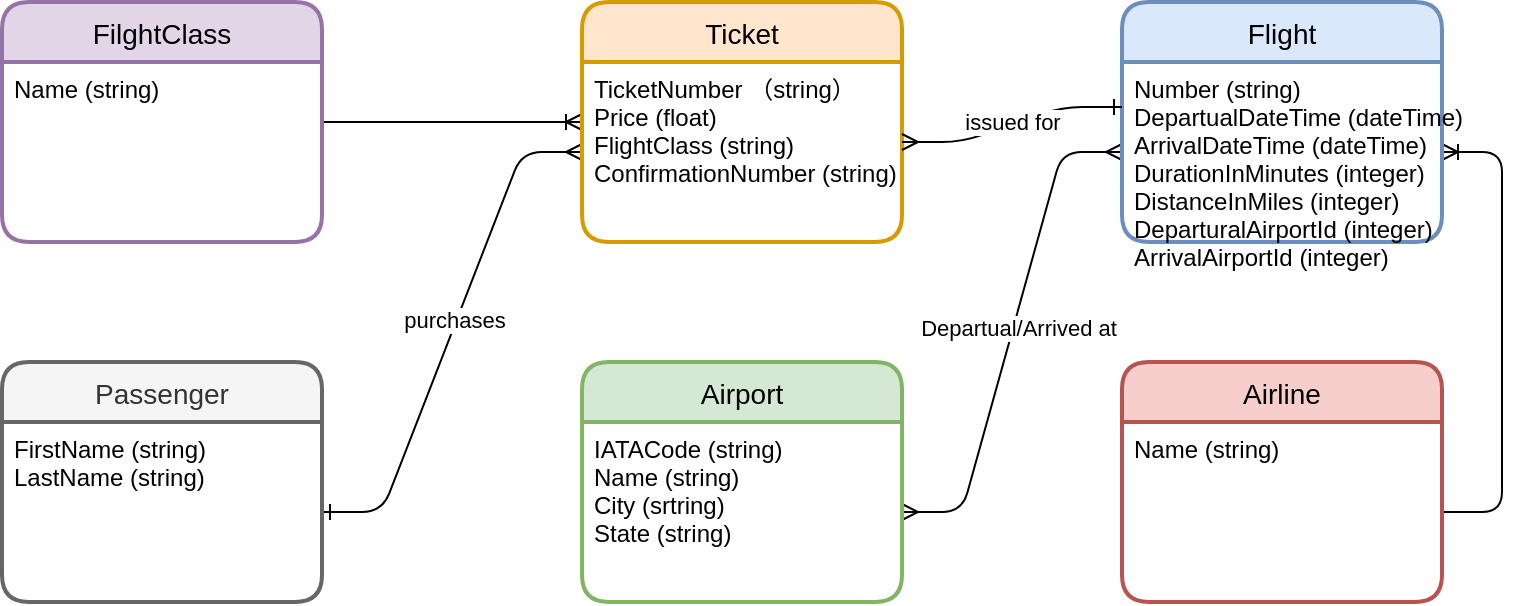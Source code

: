 <mxfile version="13.3.5" type="device"><diagram id="C5RBs43oDa-KdzZeNtuy" name="Page-1"><mxGraphModel dx="769" dy="540" grid="1" gridSize="10" guides="1" tooltips="1" connect="1" arrows="1" fold="1" page="1" pageScale="1" pageWidth="827" pageHeight="1169" math="0" shadow="0"><root><mxCell id="WIyWlLk6GJQsqaUBKTNV-0"/><mxCell id="WIyWlLk6GJQsqaUBKTNV-1" parent="WIyWlLk6GJQsqaUBKTNV-0"/><mxCell id="BMDhAagSydivBnA5uflI-13" value="" style="edgeStyle=entityRelationEdgeStyle;fontSize=12;html=1;endArrow=ERmany;startArrow=ERmany;entryX=0;entryY=0.5;entryDx=0;entryDy=0;" parent="WIyWlLk6GJQsqaUBKTNV-1" source="BMDhAagSydivBnA5uflI-7" target="BMDhAagSydivBnA5uflI-3" edge="1"><mxGeometry width="100" height="100" relative="1" as="geometry"><mxPoint x="340" y="330" as="sourcePoint"/><mxPoint x="440" y="230" as="targetPoint"/></mxGeometry></mxCell><mxCell id="BMDhAagSydivBnA5uflI-14" value="Departual/Arrived at" style="edgeLabel;html=1;align=center;verticalAlign=middle;resizable=0;points=[];" parent="BMDhAagSydivBnA5uflI-13" vertex="1" connectable="0"><mxGeometry x="0.031" y="-3" relative="1" as="geometry"><mxPoint x="-1" as="offset"/></mxGeometry></mxCell><mxCell id="BMDhAagSydivBnA5uflI-16" value="" style="edgeStyle=entityRelationEdgeStyle;fontSize=12;html=1;endArrow=ERmany;startArrow=ERone;entryX=0;entryY=0.5;entryDx=0;entryDy=0;exitX=1;exitY=0.5;exitDx=0;exitDy=0;startFill=0;" parent="WIyWlLk6GJQsqaUBKTNV-1" source="BMDhAagSydivBnA5uflI-1" target="BMDhAagSydivBnA5uflI-12" edge="1"><mxGeometry width="100" height="100" relative="1" as="geometry"><mxPoint x="220" y="243" as="sourcePoint"/><mxPoint x="440" y="230" as="targetPoint"/></mxGeometry></mxCell><mxCell id="5xCjttxP4g9EqCqBEcz1-0" value="purchases&lt;br&gt;" style="edgeLabel;html=1;align=center;verticalAlign=middle;resizable=0;points=[];" parent="BMDhAagSydivBnA5uflI-16" vertex="1" connectable="0"><mxGeometry x="0.048" y="1" relative="1" as="geometry"><mxPoint as="offset"/></mxGeometry></mxCell><mxCell id="3SLe9kiixOdM0sNN0wJw-4" value="" style="edgeStyle=entityRelationEdgeStyle;fontSize=12;html=1;endArrow=ERoneToMany;exitX=1;exitY=0.5;exitDx=0;exitDy=0;" edge="1" parent="WIyWlLk6GJQsqaUBKTNV-1" source="3SLe9kiixOdM0sNN0wJw-1" target="BMDhAagSydivBnA5uflI-3"><mxGeometry width="100" height="100" relative="1" as="geometry"><mxPoint x="670" y="370" as="sourcePoint"/><mxPoint x="770" y="270" as="targetPoint"/></mxGeometry></mxCell><mxCell id="3SLe9kiixOdM0sNN0wJw-9" value="" style="edgeStyle=entityRelationEdgeStyle;fontSize=12;html=1;endArrow=ERoneToMany;entryX=0;entryY=0.5;entryDx=0;entryDy=0;" edge="1" parent="WIyWlLk6GJQsqaUBKTNV-1" target="BMDhAagSydivBnA5uflI-11"><mxGeometry width="100" height="100" relative="1" as="geometry"><mxPoint x="170" y="100" as="sourcePoint"/><mxPoint x="270" as="targetPoint"/></mxGeometry></mxCell><mxCell id="3SLe9kiixOdM0sNN0wJw-0" value="Airline" style="swimlane;childLayout=stackLayout;horizontal=1;startSize=30;horizontalStack=0;rounded=1;fontSize=14;fontStyle=0;strokeWidth=2;resizeParent=0;resizeLast=1;shadow=0;dashed=0;align=center;fillColor=#f8cecc;strokeColor=#b85450;" vertex="1" parent="WIyWlLk6GJQsqaUBKTNV-1"><mxGeometry x="570" y="220" width="160" height="120" as="geometry"/></mxCell><mxCell id="3SLe9kiixOdM0sNN0wJw-1" value="Name (string)" style="align=left;strokeColor=none;fillColor=none;spacingLeft=4;fontSize=12;verticalAlign=top;resizable=0;rotatable=0;part=1;" vertex="1" parent="3SLe9kiixOdM0sNN0wJw-0"><mxGeometry y="30" width="160" height="90" as="geometry"/></mxCell><mxCell id="BMDhAagSydivBnA5uflI-0" value="Passenger" style="swimlane;childLayout=stackLayout;horizontal=1;startSize=30;horizontalStack=0;rounded=1;fontSize=14;fontStyle=0;strokeWidth=2;resizeParent=0;resizeLast=1;shadow=0;dashed=0;align=center;fillColor=#f5f5f5;strokeColor=#666666;fontColor=#333333;" parent="WIyWlLk6GJQsqaUBKTNV-1" vertex="1"><mxGeometry x="10" y="220" width="160" height="120" as="geometry"/></mxCell><mxCell id="BMDhAagSydivBnA5uflI-1" value="FirstName (string)&#10;LastName (string)" style="align=left;strokeColor=none;fillColor=none;spacingLeft=4;fontSize=12;verticalAlign=top;resizable=0;rotatable=0;part=1;" parent="BMDhAagSydivBnA5uflI-0" vertex="1"><mxGeometry y="30" width="160" height="90" as="geometry"/></mxCell><mxCell id="3SLe9kiixOdM0sNN0wJw-5" value="FilghtClass" style="swimlane;childLayout=stackLayout;horizontal=1;startSize=30;horizontalStack=0;rounded=1;fontSize=14;fontStyle=0;strokeWidth=2;resizeParent=0;resizeLast=1;shadow=0;dashed=0;align=center;fillColor=#e1d5e7;strokeColor=#9673a6;" vertex="1" parent="WIyWlLk6GJQsqaUBKTNV-1"><mxGeometry x="10" y="40" width="160" height="120" as="geometry"/></mxCell><mxCell id="3SLe9kiixOdM0sNN0wJw-6" value="Name (string)" style="align=left;strokeColor=none;fillColor=none;spacingLeft=4;fontSize=12;verticalAlign=top;resizable=0;rotatable=0;part=1;" vertex="1" parent="3SLe9kiixOdM0sNN0wJw-5"><mxGeometry y="30" width="160" height="90" as="geometry"/></mxCell><mxCell id="BMDhAagSydivBnA5uflI-2" value="Flight" style="swimlane;childLayout=stackLayout;horizontal=1;startSize=30;horizontalStack=0;rounded=1;fontSize=14;fontStyle=0;strokeWidth=2;resizeParent=0;resizeLast=1;shadow=0;dashed=0;align=center;fillColor=#dae8fc;strokeColor=#6c8ebf;" parent="WIyWlLk6GJQsqaUBKTNV-1" vertex="1"><mxGeometry x="570" y="40" width="160" height="120" as="geometry"/></mxCell><mxCell id="BMDhAagSydivBnA5uflI-3" value="Number (string)&#10;DepartualDateTime (dateTime)&#10;ArrivalDateTime (dateTime)&#10;DurationInMinutes (integer)&#10;DistanceInMiles (integer)&#10;DeparturalAirportId (integer)&#10;ArrivalAirportId (integer)" style="align=left;strokeColor=none;fillColor=none;spacingLeft=4;fontSize=12;verticalAlign=top;resizable=0;rotatable=0;part=1;" parent="BMDhAagSydivBnA5uflI-2" vertex="1"><mxGeometry y="30" width="160" height="90" as="geometry"/></mxCell><mxCell id="BMDhAagSydivBnA5uflI-11" value="Ticket" style="swimlane;childLayout=stackLayout;horizontal=1;startSize=30;horizontalStack=0;rounded=1;fontSize=14;fontStyle=0;strokeWidth=2;resizeParent=0;resizeLast=1;shadow=0;dashed=0;align=center;fillColor=#ffe6cc;strokeColor=#d79b00;" parent="WIyWlLk6GJQsqaUBKTNV-1" vertex="1"><mxGeometry x="300" y="40" width="160" height="120" as="geometry"/></mxCell><mxCell id="BMDhAagSydivBnA5uflI-15" value="" style="edgeStyle=entityRelationEdgeStyle;fontSize=12;html=1;endArrow=ERone;startArrow=ERmany;entryX=0;entryY=0.25;entryDx=0;entryDy=0;endFill=0;" parent="BMDhAagSydivBnA5uflI-11" target="BMDhAagSydivBnA5uflI-3" edge="1"><mxGeometry width="100" height="100" relative="1" as="geometry"><mxPoint x="160" y="70" as="sourcePoint"/><mxPoint x="260" y="-30" as="targetPoint"/></mxGeometry></mxCell><mxCell id="5xCjttxP4g9EqCqBEcz1-1" value="issued for" style="edgeLabel;html=1;align=center;verticalAlign=middle;resizable=0;points=[];" parent="BMDhAagSydivBnA5uflI-15" vertex="1" connectable="0"><mxGeometry x="0.002" y="2" relative="1" as="geometry"><mxPoint as="offset"/></mxGeometry></mxCell><mxCell id="BMDhAagSydivBnA5uflI-12" value="TicketNumber （string）&#10;Price (float)&#10;FlightClass (string)&#10;ConfirmationNumber (string)&#10;" style="align=left;strokeColor=none;fillColor=none;spacingLeft=4;fontSize=12;verticalAlign=top;resizable=0;rotatable=0;part=1;" parent="BMDhAagSydivBnA5uflI-11" vertex="1"><mxGeometry y="30" width="160" height="90" as="geometry"/></mxCell><mxCell id="BMDhAagSydivBnA5uflI-6" value="Airport" style="swimlane;childLayout=stackLayout;horizontal=1;startSize=30;horizontalStack=0;rounded=1;fontSize=14;fontStyle=0;strokeWidth=2;resizeParent=0;resizeLast=1;shadow=0;dashed=0;align=center;fillColor=#d5e8d4;strokeColor=#82b366;" parent="WIyWlLk6GJQsqaUBKTNV-1" vertex="1"><mxGeometry x="300" y="220" width="160" height="120" as="geometry"/></mxCell><mxCell id="BMDhAagSydivBnA5uflI-7" value="IATACode (string)&#10;Name (string)&#10;City (srtring)&#10;State (string)&#10;" style="align=left;strokeColor=none;fillColor=none;spacingLeft=4;fontSize=12;verticalAlign=top;resizable=0;rotatable=0;part=1;" parent="BMDhAagSydivBnA5uflI-6" vertex="1"><mxGeometry y="30" width="160" height="90" as="geometry"/></mxCell></root></mxGraphModel></diagram></mxfile>